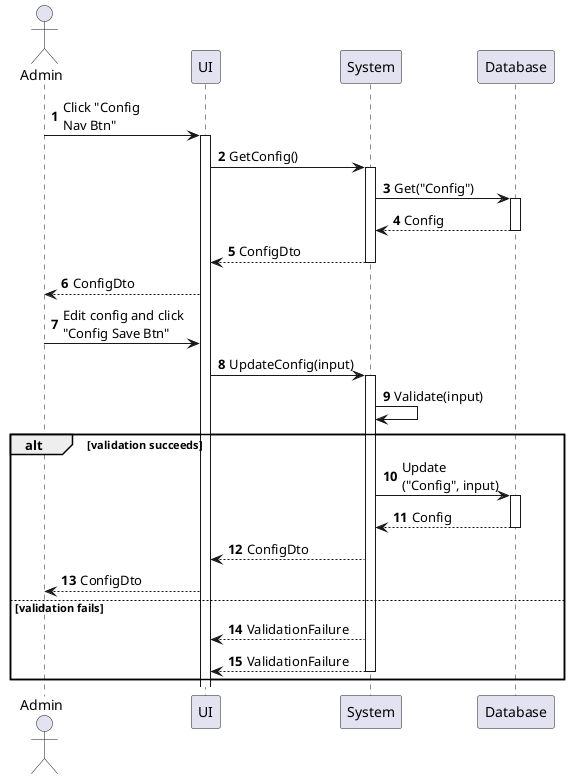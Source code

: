 @startuml config-enter
autonumber

actor "Admin" as a
participant UI as f
participant System as b
participant Database as d

a -> f : Click "Config\nNav Btn"
activate f
f -> b : GetConfig()
activate b
b -> d : Get("Config")
activate d
return Config
return ConfigDto
f --> a : ConfigDto

a -> f : Edit config and click\n"Config Save Btn"
f -> b : UpdateConfig(input)
activate b
b -> b : Validate(input)
alt validation succeeds
    b -> d : Update\n("Config", input)
    activate d
    d --> b : Config
    deactivate d
    b --> f : ConfigDto
    f --> a : ConfigDto
else validation fails
    b --> f : ValidationFailure
    return ValidationFailure
end

@enduml